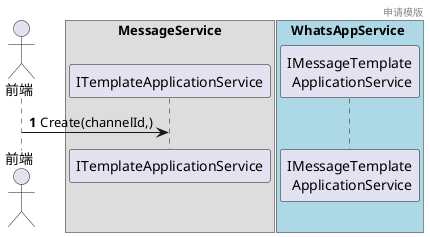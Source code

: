 @startuml
autonumber

header 申请模版

actor "前端" as client

box MessageService
participant "ITemplateApplicationService" as msTemplateAppService

end box

box WhatsAppService #LightBlue

participant "IMessageTemplate\rApplicationService" as wsTemplateAppService

end box

client ->msTemplateAppService : Create(channelId,)


@enduml